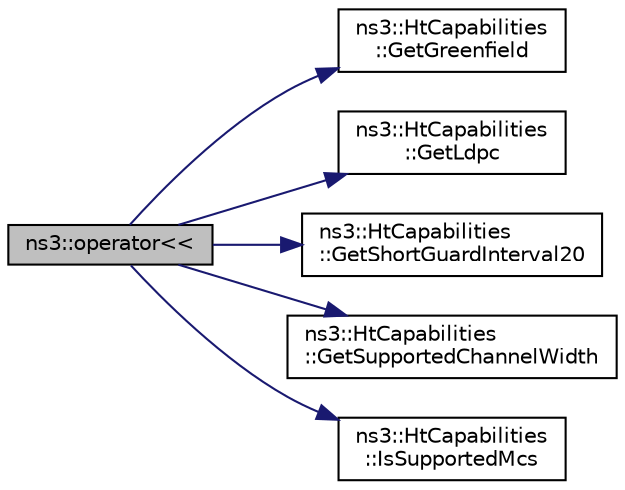 digraph "ns3::operator&lt;&lt;"
{
 // LATEX_PDF_SIZE
  edge [fontname="Helvetica",fontsize="10",labelfontname="Helvetica",labelfontsize="10"];
  node [fontname="Helvetica",fontsize="10",shape=record];
  rankdir="LR";
  Node1 [label="ns3::operator\<\<",height=0.2,width=0.4,color="black", fillcolor="grey75", style="filled", fontcolor="black",tooltip="output stream output operator"];
  Node1 -> Node2 [color="midnightblue",fontsize="10",style="solid",fontname="Helvetica"];
  Node2 [label="ns3::HtCapabilities\l::GetGreenfield",height=0.2,width=0.4,color="black", fillcolor="white", style="filled",URL="$classns3_1_1_ht_capabilities.html#adccb0aded8b468c035a38860739abe57",tooltip="Return the Greenfield field."];
  Node1 -> Node3 [color="midnightblue",fontsize="10",style="solid",fontname="Helvetica"];
  Node3 [label="ns3::HtCapabilities\l::GetLdpc",height=0.2,width=0.4,color="black", fillcolor="white", style="filled",URL="$classns3_1_1_ht_capabilities.html#a7ee19e1dca08b7f6f0e443c2b4c0f98c",tooltip="Return LDPC."];
  Node1 -> Node4 [color="midnightblue",fontsize="10",style="solid",fontname="Helvetica"];
  Node4 [label="ns3::HtCapabilities\l::GetShortGuardInterval20",height=0.2,width=0.4,color="black", fillcolor="white", style="filled",URL="$classns3_1_1_ht_capabilities.html#a02c7555918abd8e6625c3c29b0fabe16",tooltip="Return the short guard interval 20 value."];
  Node1 -> Node5 [color="midnightblue",fontsize="10",style="solid",fontname="Helvetica"];
  Node5 [label="ns3::HtCapabilities\l::GetSupportedChannelWidth",height=0.2,width=0.4,color="black", fillcolor="white", style="filled",URL="$classns3_1_1_ht_capabilities.html#aafd98c809a12a923048b51d0ad002a9c",tooltip="Return the supported channel width."];
  Node1 -> Node6 [color="midnightblue",fontsize="10",style="solid",fontname="Helvetica"];
  Node6 [label="ns3::HtCapabilities\l::IsSupportedMcs",height=0.2,width=0.4,color="black", fillcolor="white", style="filled",URL="$classns3_1_1_ht_capabilities.html#aaefa434ec994cacdc4b01250cb5654b8",tooltip="Return the is MCS supported flag."];
}
